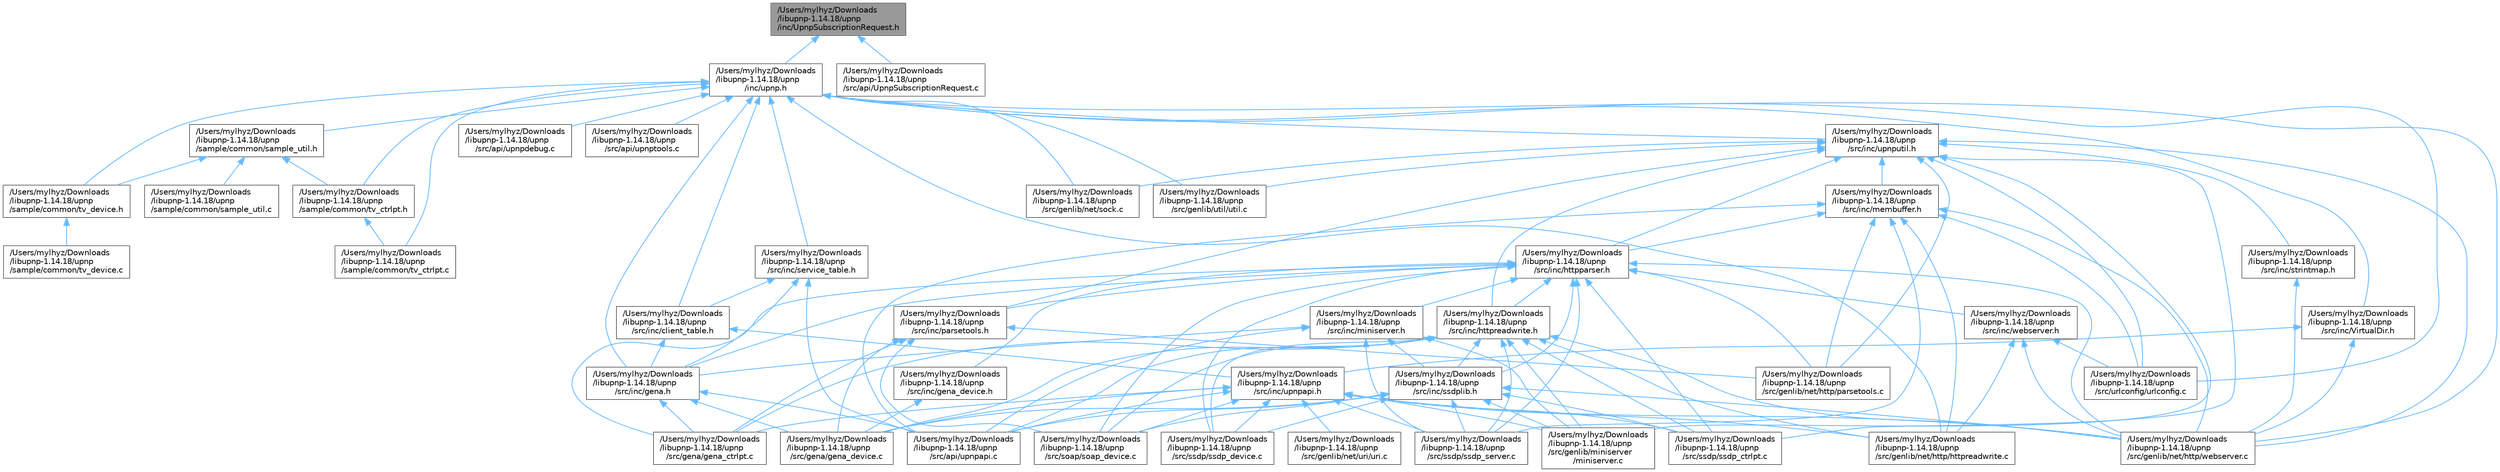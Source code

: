 digraph "/Users/mylhyz/Downloads/libupnp-1.14.18/upnp/inc/UpnpSubscriptionRequest.h"
{
 // LATEX_PDF_SIZE
  bgcolor="transparent";
  edge [fontname=Helvetica,fontsize=10,labelfontname=Helvetica,labelfontsize=10];
  node [fontname=Helvetica,fontsize=10,shape=box,height=0.2,width=0.4];
  Node1 [id="Node000001",label="/Users/mylhyz/Downloads\l/libupnp-1.14.18/upnp\l/inc/UpnpSubscriptionRequest.h",height=0.2,width=0.4,color="gray40", fillcolor="grey60", style="filled", fontcolor="black",tooltip="Header file for UpnpSubscriptionRequest methods."];
  Node1 -> Node2 [id="edge1_Node000001_Node000002",dir="back",color="steelblue1",style="solid",tooltip=" "];
  Node2 [id="Node000002",label="/Users/mylhyz/Downloads\l/libupnp-1.14.18/upnp\l/inc/upnp.h",height=0.2,width=0.4,color="grey40", fillcolor="white", style="filled",URL="$upnp_8h.html",tooltip=" "];
  Node2 -> Node3 [id="edge2_Node000002_Node000003",dir="back",color="steelblue1",style="solid",tooltip=" "];
  Node3 [id="Node000003",label="/Users/mylhyz/Downloads\l/libupnp-1.14.18/upnp\l/sample/common/sample_util.h",height=0.2,width=0.4,color="grey40", fillcolor="white", style="filled",URL="$sample__util_8h.html",tooltip=" "];
  Node3 -> Node4 [id="edge3_Node000003_Node000004",dir="back",color="steelblue1",style="solid",tooltip=" "];
  Node4 [id="Node000004",label="/Users/mylhyz/Downloads\l/libupnp-1.14.18/upnp\l/sample/common/sample_util.c",height=0.2,width=0.4,color="grey40", fillcolor="white", style="filled",URL="$sample__util_8c.html",tooltip=" "];
  Node3 -> Node5 [id="edge4_Node000003_Node000005",dir="back",color="steelblue1",style="solid",tooltip=" "];
  Node5 [id="Node000005",label="/Users/mylhyz/Downloads\l/libupnp-1.14.18/upnp\l/sample/common/tv_ctrlpt.h",height=0.2,width=0.4,color="grey40", fillcolor="white", style="filled",URL="$tv__ctrlpt_8h.html",tooltip=" "];
  Node5 -> Node6 [id="edge5_Node000005_Node000006",dir="back",color="steelblue1",style="solid",tooltip=" "];
  Node6 [id="Node000006",label="/Users/mylhyz/Downloads\l/libupnp-1.14.18/upnp\l/sample/common/tv_ctrlpt.c",height=0.2,width=0.4,color="grey40", fillcolor="white", style="filled",URL="$tv__ctrlpt_8c.html",tooltip=" "];
  Node3 -> Node7 [id="edge6_Node000003_Node000007",dir="back",color="steelblue1",style="solid",tooltip=" "];
  Node7 [id="Node000007",label="/Users/mylhyz/Downloads\l/libupnp-1.14.18/upnp\l/sample/common/tv_device.h",height=0.2,width=0.4,color="grey40", fillcolor="white", style="filled",URL="$tv__device_8h.html",tooltip=" "];
  Node7 -> Node8 [id="edge7_Node000007_Node000008",dir="back",color="steelblue1",style="solid",tooltip=" "];
  Node8 [id="Node000008",label="/Users/mylhyz/Downloads\l/libupnp-1.14.18/upnp\l/sample/common/tv_device.c",height=0.2,width=0.4,color="grey40", fillcolor="white", style="filled",URL="$tv__device_8c.html",tooltip=" "];
  Node2 -> Node6 [id="edge8_Node000002_Node000006",dir="back",color="steelblue1",style="solid",tooltip=" "];
  Node2 -> Node5 [id="edge9_Node000002_Node000005",dir="back",color="steelblue1",style="solid",tooltip=" "];
  Node2 -> Node7 [id="edge10_Node000002_Node000007",dir="back",color="steelblue1",style="solid",tooltip=" "];
  Node2 -> Node9 [id="edge11_Node000002_Node000009",dir="back",color="steelblue1",style="solid",tooltip=" "];
  Node9 [id="Node000009",label="/Users/mylhyz/Downloads\l/libupnp-1.14.18/upnp\l/src/api/upnpdebug.c",height=0.2,width=0.4,color="grey40", fillcolor="white", style="filled",URL="$upnpdebug_8c.html",tooltip=" "];
  Node2 -> Node10 [id="edge12_Node000002_Node000010",dir="back",color="steelblue1",style="solid",tooltip=" "];
  Node10 [id="Node000010",label="/Users/mylhyz/Downloads\l/libupnp-1.14.18/upnp\l/src/api/upnptools.c",height=0.2,width=0.4,color="grey40", fillcolor="white", style="filled",URL="$upnptools_8c.html",tooltip=" "];
  Node2 -> Node11 [id="edge13_Node000002_Node000011",dir="back",color="steelblue1",style="solid",tooltip=" "];
  Node11 [id="Node000011",label="/Users/mylhyz/Downloads\l/libupnp-1.14.18/upnp\l/src/genlib/net/http/httpreadwrite.c",height=0.2,width=0.4,color="grey40", fillcolor="white", style="filled",URL="$httpreadwrite_8c.html",tooltip=" "];
  Node2 -> Node12 [id="edge14_Node000002_Node000012",dir="back",color="steelblue1",style="solid",tooltip=" "];
  Node12 [id="Node000012",label="/Users/mylhyz/Downloads\l/libupnp-1.14.18/upnp\l/src/genlib/net/http/webserver.c",height=0.2,width=0.4,color="grey40", fillcolor="white", style="filled",URL="$webserver_8c.html",tooltip="Defines the Web Server and has functions to carry out operations of the Web Server."];
  Node2 -> Node13 [id="edge15_Node000002_Node000013",dir="back",color="steelblue1",style="solid",tooltip=" "];
  Node13 [id="Node000013",label="/Users/mylhyz/Downloads\l/libupnp-1.14.18/upnp\l/src/genlib/net/sock.c",height=0.2,width=0.4,color="grey40", fillcolor="white", style="filled",URL="$sock_8c.html",tooltip="Implements the sockets functionality."];
  Node2 -> Node14 [id="edge16_Node000002_Node000014",dir="back",color="steelblue1",style="solid",tooltip=" "];
  Node14 [id="Node000014",label="/Users/mylhyz/Downloads\l/libupnp-1.14.18/upnp\l/src/genlib/util/util.c",height=0.2,width=0.4,color="grey40", fillcolor="white", style="filled",URL="$util_8c.html",tooltip=" "];
  Node2 -> Node15 [id="edge17_Node000002_Node000015",dir="back",color="steelblue1",style="solid",tooltip=" "];
  Node15 [id="Node000015",label="/Users/mylhyz/Downloads\l/libupnp-1.14.18/upnp\l/src/inc/VirtualDir.h",height=0.2,width=0.4,color="grey40", fillcolor="white", style="filled",URL="$VirtualDir_8h_source.html",tooltip=" "];
  Node15 -> Node12 [id="edge18_Node000015_Node000012",dir="back",color="steelblue1",style="solid",tooltip=" "];
  Node15 -> Node16 [id="edge19_Node000015_Node000016",dir="back",color="steelblue1",style="solid",tooltip=" "];
  Node16 [id="Node000016",label="/Users/mylhyz/Downloads\l/libupnp-1.14.18/upnp\l/src/inc/upnpapi.h",height=0.2,width=0.4,color="grey40", fillcolor="white", style="filled",URL="$upnpapi_8h.html",tooltip=" "];
  Node16 -> Node17 [id="edge20_Node000016_Node000017",dir="back",color="steelblue1",style="solid",tooltip=" "];
  Node17 [id="Node000017",label="/Users/mylhyz/Downloads\l/libupnp-1.14.18/upnp\l/src/api/upnpapi.c",height=0.2,width=0.4,color="grey40", fillcolor="white", style="filled",URL="$upnpapi_8c.html",tooltip=" "];
  Node16 -> Node18 [id="edge21_Node000016_Node000018",dir="back",color="steelblue1",style="solid",tooltip=" "];
  Node18 [id="Node000018",label="/Users/mylhyz/Downloads\l/libupnp-1.14.18/upnp\l/src/gena/gena_ctrlpt.c",height=0.2,width=0.4,color="grey40", fillcolor="white", style="filled",URL="$gena__ctrlpt_8c.html",tooltip=" "];
  Node16 -> Node19 [id="edge22_Node000016_Node000019",dir="back",color="steelblue1",style="solid",tooltip=" "];
  Node19 [id="Node000019",label="/Users/mylhyz/Downloads\l/libupnp-1.14.18/upnp\l/src/gena/gena_device.c",height=0.2,width=0.4,color="grey40", fillcolor="white", style="filled",URL="$gena__device_8c.html",tooltip=" "];
  Node16 -> Node20 [id="edge23_Node000016_Node000020",dir="back",color="steelblue1",style="solid",tooltip=" "];
  Node20 [id="Node000020",label="/Users/mylhyz/Downloads\l/libupnp-1.14.18/upnp\l/src/genlib/miniserver\l/miniserver.c",height=0.2,width=0.4,color="grey40", fillcolor="white", style="filled",URL="$miniserver_8c.html",tooltip="Implements the functionality and utility functions used by the Miniserver module."];
  Node16 -> Node11 [id="edge24_Node000016_Node000011",dir="back",color="steelblue1",style="solid",tooltip=" "];
  Node16 -> Node12 [id="edge25_Node000016_Node000012",dir="back",color="steelblue1",style="solid",tooltip=" "];
  Node16 -> Node21 [id="edge26_Node000016_Node000021",dir="back",color="steelblue1",style="solid",tooltip=" "];
  Node21 [id="Node000021",label="/Users/mylhyz/Downloads\l/libupnp-1.14.18/upnp\l/src/genlib/net/uri/uri.c",height=0.2,width=0.4,color="grey40", fillcolor="white", style="filled",URL="$uri_8c.html",tooltip="Contains functions for uri, url parsing utility."];
  Node16 -> Node22 [id="edge27_Node000016_Node000022",dir="back",color="steelblue1",style="solid",tooltip=" "];
  Node22 [id="Node000022",label="/Users/mylhyz/Downloads\l/libupnp-1.14.18/upnp\l/src/soap/soap_device.c",height=0.2,width=0.4,color="grey40", fillcolor="white", style="filled",URL="$soap__device_8c.html",tooltip=" "];
  Node16 -> Node23 [id="edge28_Node000016_Node000023",dir="back",color="steelblue1",style="solid",tooltip=" "];
  Node23 [id="Node000023",label="/Users/mylhyz/Downloads\l/libupnp-1.14.18/upnp\l/src/ssdp/ssdp_ctrlpt.c",height=0.2,width=0.4,color="grey40", fillcolor="white", style="filled",URL="$ssdp__ctrlpt_8c.html",tooltip=" "];
  Node16 -> Node24 [id="edge29_Node000016_Node000024",dir="back",color="steelblue1",style="solid",tooltip=" "];
  Node24 [id="Node000024",label="/Users/mylhyz/Downloads\l/libupnp-1.14.18/upnp\l/src/ssdp/ssdp_device.c",height=0.2,width=0.4,color="grey40", fillcolor="white", style="filled",URL="$ssdp__device_8c.html",tooltip=" "];
  Node16 -> Node25 [id="edge30_Node000016_Node000025",dir="back",color="steelblue1",style="solid",tooltip=" "];
  Node25 [id="Node000025",label="/Users/mylhyz/Downloads\l/libupnp-1.14.18/upnp\l/src/ssdp/ssdp_server.c",height=0.2,width=0.4,color="grey40", fillcolor="white", style="filled",URL="$ssdp__server_8c.html",tooltip=" "];
  Node2 -> Node26 [id="edge31_Node000002_Node000026",dir="back",color="steelblue1",style="solid",tooltip=" "];
  Node26 [id="Node000026",label="/Users/mylhyz/Downloads\l/libupnp-1.14.18/upnp\l/src/inc/client_table.h",height=0.2,width=0.4,color="grey40", fillcolor="white", style="filled",URL="$client__table_8h.html",tooltip=" "];
  Node26 -> Node27 [id="edge32_Node000026_Node000027",dir="back",color="steelblue1",style="solid",tooltip=" "];
  Node27 [id="Node000027",label="/Users/mylhyz/Downloads\l/libupnp-1.14.18/upnp\l/src/inc/gena.h",height=0.2,width=0.4,color="grey40", fillcolor="white", style="filled",URL="$gena_8h.html",tooltip=" "];
  Node27 -> Node17 [id="edge33_Node000027_Node000017",dir="back",color="steelblue1",style="solid",tooltip=" "];
  Node27 -> Node18 [id="edge34_Node000027_Node000018",dir="back",color="steelblue1",style="solid",tooltip=" "];
  Node27 -> Node19 [id="edge35_Node000027_Node000019",dir="back",color="steelblue1",style="solid",tooltip=" "];
  Node26 -> Node16 [id="edge36_Node000026_Node000016",dir="back",color="steelblue1",style="solid",tooltip=" "];
  Node2 -> Node27 [id="edge37_Node000002_Node000027",dir="back",color="steelblue1",style="solid",tooltip=" "];
  Node2 -> Node28 [id="edge38_Node000002_Node000028",dir="back",color="steelblue1",style="solid",tooltip=" "];
  Node28 [id="Node000028",label="/Users/mylhyz/Downloads\l/libupnp-1.14.18/upnp\l/src/inc/service_table.h",height=0.2,width=0.4,color="grey40", fillcolor="white", style="filled",URL="$service__table_8h.html",tooltip=" "];
  Node28 -> Node17 [id="edge39_Node000028_Node000017",dir="back",color="steelblue1",style="solid",tooltip=" "];
  Node28 -> Node26 [id="edge40_Node000028_Node000026",dir="back",color="steelblue1",style="solid",tooltip=" "];
  Node28 -> Node27 [id="edge41_Node000028_Node000027",dir="back",color="steelblue1",style="solid",tooltip=" "];
  Node2 -> Node29 [id="edge42_Node000002_Node000029",dir="back",color="steelblue1",style="solid",tooltip=" "];
  Node29 [id="Node000029",label="/Users/mylhyz/Downloads\l/libupnp-1.14.18/upnp\l/src/inc/upnputil.h",height=0.2,width=0.4,color="grey40", fillcolor="white", style="filled",URL="$upnputil_8h.html",tooltip=" "];
  Node29 -> Node20 [id="edge43_Node000029_Node000020",dir="back",color="steelblue1",style="solid",tooltip=" "];
  Node29 -> Node30 [id="edge44_Node000029_Node000030",dir="back",color="steelblue1",style="solid",tooltip=" "];
  Node30 [id="Node000030",label="/Users/mylhyz/Downloads\l/libupnp-1.14.18/upnp\l/src/genlib/net/http/parsetools.c",height=0.2,width=0.4,color="grey40", fillcolor="white", style="filled",URL="$parsetools_8c.html",tooltip=" "];
  Node29 -> Node12 [id="edge45_Node000029_Node000012",dir="back",color="steelblue1",style="solid",tooltip=" "];
  Node29 -> Node13 [id="edge46_Node000029_Node000013",dir="back",color="steelblue1",style="solid",tooltip=" "];
  Node29 -> Node14 [id="edge47_Node000029_Node000014",dir="back",color="steelblue1",style="solid",tooltip=" "];
  Node29 -> Node31 [id="edge48_Node000029_Node000031",dir="back",color="steelblue1",style="solid",tooltip=" "];
  Node31 [id="Node000031",label="/Users/mylhyz/Downloads\l/libupnp-1.14.18/upnp\l/src/inc/httpparser.h",height=0.2,width=0.4,color="grey40", fillcolor="white", style="filled",URL="$httpparser_8h.html",tooltip=" "];
  Node31 -> Node18 [id="edge49_Node000031_Node000018",dir="back",color="steelblue1",style="solid",tooltip=" "];
  Node31 -> Node30 [id="edge50_Node000031_Node000030",dir="back",color="steelblue1",style="solid",tooltip=" "];
  Node31 -> Node12 [id="edge51_Node000031_Node000012",dir="back",color="steelblue1",style="solid",tooltip=" "];
  Node31 -> Node27 [id="edge52_Node000031_Node000027",dir="back",color="steelblue1",style="solid",tooltip=" "];
  Node31 -> Node32 [id="edge53_Node000031_Node000032",dir="back",color="steelblue1",style="solid",tooltip=" "];
  Node32 [id="Node000032",label="/Users/mylhyz/Downloads\l/libupnp-1.14.18/upnp\l/src/inc/gena_device.h",height=0.2,width=0.4,color="grey40", fillcolor="white", style="filled",URL="$gena__device_8h.html",tooltip=" "];
  Node32 -> Node19 [id="edge54_Node000032_Node000019",dir="back",color="steelblue1",style="solid",tooltip=" "];
  Node31 -> Node33 [id="edge55_Node000031_Node000033",dir="back",color="steelblue1",style="solid",tooltip=" "];
  Node33 [id="Node000033",label="/Users/mylhyz/Downloads\l/libupnp-1.14.18/upnp\l/src/inc/httpreadwrite.h",height=0.2,width=0.4,color="grey40", fillcolor="white", style="filled",URL="$httpreadwrite_8h_source.html",tooltip=" "];
  Node33 -> Node17 [id="edge56_Node000033_Node000017",dir="back",color="steelblue1",style="solid",tooltip=" "];
  Node33 -> Node18 [id="edge57_Node000033_Node000018",dir="back",color="steelblue1",style="solid",tooltip=" "];
  Node33 -> Node19 [id="edge58_Node000033_Node000019",dir="back",color="steelblue1",style="solid",tooltip=" "];
  Node33 -> Node20 [id="edge59_Node000033_Node000020",dir="back",color="steelblue1",style="solid",tooltip=" "];
  Node33 -> Node11 [id="edge60_Node000033_Node000011",dir="back",color="steelblue1",style="solid",tooltip=" "];
  Node33 -> Node12 [id="edge61_Node000033_Node000012",dir="back",color="steelblue1",style="solid",tooltip=" "];
  Node33 -> Node34 [id="edge62_Node000033_Node000034",dir="back",color="steelblue1",style="solid",tooltip=" "];
  Node34 [id="Node000034",label="/Users/mylhyz/Downloads\l/libupnp-1.14.18/upnp\l/src/inc/ssdplib.h",height=0.2,width=0.4,color="grey40", fillcolor="white", style="filled",URL="$ssdplib_8h.html",tooltip=" "];
  Node34 -> Node17 [id="edge63_Node000034_Node000017",dir="back",color="steelblue1",style="solid",tooltip=" "];
  Node34 -> Node19 [id="edge64_Node000034_Node000019",dir="back",color="steelblue1",style="solid",tooltip=" "];
  Node34 -> Node20 [id="edge65_Node000034_Node000020",dir="back",color="steelblue1",style="solid",tooltip=" "];
  Node34 -> Node12 [id="edge66_Node000034_Node000012",dir="back",color="steelblue1",style="solid",tooltip=" "];
  Node34 -> Node22 [id="edge67_Node000034_Node000022",dir="back",color="steelblue1",style="solid",tooltip=" "];
  Node34 -> Node23 [id="edge68_Node000034_Node000023",dir="back",color="steelblue1",style="solid",tooltip=" "];
  Node34 -> Node24 [id="edge69_Node000034_Node000024",dir="back",color="steelblue1",style="solid",tooltip=" "];
  Node34 -> Node25 [id="edge70_Node000034_Node000025",dir="back",color="steelblue1",style="solid",tooltip=" "];
  Node33 -> Node22 [id="edge71_Node000033_Node000022",dir="back",color="steelblue1",style="solid",tooltip=" "];
  Node33 -> Node23 [id="edge72_Node000033_Node000023",dir="back",color="steelblue1",style="solid",tooltip=" "];
  Node33 -> Node24 [id="edge73_Node000033_Node000024",dir="back",color="steelblue1",style="solid",tooltip=" "];
  Node33 -> Node25 [id="edge74_Node000033_Node000025",dir="back",color="steelblue1",style="solid",tooltip=" "];
  Node31 -> Node35 [id="edge75_Node000031_Node000035",dir="back",color="steelblue1",style="solid",tooltip=" "];
  Node35 [id="Node000035",label="/Users/mylhyz/Downloads\l/libupnp-1.14.18/upnp\l/src/inc/miniserver.h",height=0.2,width=0.4,color="grey40", fillcolor="white", style="filled",URL="$miniserver_8h.html",tooltip=" "];
  Node35 -> Node17 [id="edge76_Node000035_Node000017",dir="back",color="steelblue1",style="solid",tooltip=" "];
  Node35 -> Node20 [id="edge77_Node000035_Node000020",dir="back",color="steelblue1",style="solid",tooltip=" "];
  Node35 -> Node27 [id="edge78_Node000035_Node000027",dir="back",color="steelblue1",style="solid",tooltip=" "];
  Node35 -> Node34 [id="edge79_Node000035_Node000034",dir="back",color="steelblue1",style="solid",tooltip=" "];
  Node35 -> Node25 [id="edge80_Node000035_Node000025",dir="back",color="steelblue1",style="solid",tooltip=" "];
  Node31 -> Node36 [id="edge81_Node000031_Node000036",dir="back",color="steelblue1",style="solid",tooltip=" "];
  Node36 [id="Node000036",label="/Users/mylhyz/Downloads\l/libupnp-1.14.18/upnp\l/src/inc/parsetools.h",height=0.2,width=0.4,color="grey40", fillcolor="white", style="filled",URL="$parsetools_8h.html",tooltip=" "];
  Node36 -> Node18 [id="edge82_Node000036_Node000018",dir="back",color="steelblue1",style="solid",tooltip=" "];
  Node36 -> Node19 [id="edge83_Node000036_Node000019",dir="back",color="steelblue1",style="solid",tooltip=" "];
  Node36 -> Node30 [id="edge84_Node000036_Node000030",dir="back",color="steelblue1",style="solid",tooltip=" "];
  Node36 -> Node22 [id="edge85_Node000036_Node000022",dir="back",color="steelblue1",style="solid",tooltip=" "];
  Node31 -> Node34 [id="edge86_Node000031_Node000034",dir="back",color="steelblue1",style="solid",tooltip=" "];
  Node31 -> Node37 [id="edge87_Node000031_Node000037",dir="back",color="steelblue1",style="solid",tooltip=" "];
  Node37 [id="Node000037",label="/Users/mylhyz/Downloads\l/libupnp-1.14.18/upnp\l/src/inc/webserver.h",height=0.2,width=0.4,color="grey40", fillcolor="white", style="filled",URL="$webserver_8h_source.html",tooltip=" "];
  Node37 -> Node11 [id="edge88_Node000037_Node000011",dir="back",color="steelblue1",style="solid",tooltip=" "];
  Node37 -> Node12 [id="edge89_Node000037_Node000012",dir="back",color="steelblue1",style="solid",tooltip=" "];
  Node37 -> Node38 [id="edge90_Node000037_Node000038",dir="back",color="steelblue1",style="solid",tooltip=" "];
  Node38 [id="Node000038",label="/Users/mylhyz/Downloads\l/libupnp-1.14.18/upnp\l/src/urlconfig/urlconfig.c",height=0.2,width=0.4,color="grey40", fillcolor="white", style="filled",URL="$urlconfig_8c.html",tooltip=" "];
  Node31 -> Node22 [id="edge91_Node000031_Node000022",dir="back",color="steelblue1",style="solid",tooltip=" "];
  Node31 -> Node23 [id="edge92_Node000031_Node000023",dir="back",color="steelblue1",style="solid",tooltip=" "];
  Node31 -> Node24 [id="edge93_Node000031_Node000024",dir="back",color="steelblue1",style="solid",tooltip=" "];
  Node31 -> Node25 [id="edge94_Node000031_Node000025",dir="back",color="steelblue1",style="solid",tooltip=" "];
  Node29 -> Node33 [id="edge95_Node000029_Node000033",dir="back",color="steelblue1",style="solid",tooltip=" "];
  Node29 -> Node39 [id="edge96_Node000029_Node000039",dir="back",color="steelblue1",style="solid",tooltip=" "];
  Node39 [id="Node000039",label="/Users/mylhyz/Downloads\l/libupnp-1.14.18/upnp\l/src/inc/membuffer.h",height=0.2,width=0.4,color="grey40", fillcolor="white", style="filled",URL="$membuffer_8h.html",tooltip=" "];
  Node39 -> Node17 [id="edge97_Node000039_Node000017",dir="back",color="steelblue1",style="solid",tooltip=" "];
  Node39 -> Node11 [id="edge98_Node000039_Node000011",dir="back",color="steelblue1",style="solid",tooltip=" "];
  Node39 -> Node30 [id="edge99_Node000039_Node000030",dir="back",color="steelblue1",style="solid",tooltip=" "];
  Node39 -> Node12 [id="edge100_Node000039_Node000012",dir="back",color="steelblue1",style="solid",tooltip=" "];
  Node39 -> Node31 [id="edge101_Node000039_Node000031",dir="back",color="steelblue1",style="solid",tooltip=" "];
  Node39 -> Node25 [id="edge102_Node000039_Node000025",dir="back",color="steelblue1",style="solid",tooltip=" "];
  Node39 -> Node38 [id="edge103_Node000039_Node000038",dir="back",color="steelblue1",style="solid",tooltip=" "];
  Node29 -> Node36 [id="edge104_Node000029_Node000036",dir="back",color="steelblue1",style="solid",tooltip=" "];
  Node29 -> Node40 [id="edge105_Node000029_Node000040",dir="back",color="steelblue1",style="solid",tooltip=" "];
  Node40 [id="Node000040",label="/Users/mylhyz/Downloads\l/libupnp-1.14.18/upnp\l/src/inc/strintmap.h",height=0.2,width=0.4,color="grey40", fillcolor="white", style="filled",URL="$strintmap_8h_source.html",tooltip=" "];
  Node40 -> Node12 [id="edge106_Node000040_Node000012",dir="back",color="steelblue1",style="solid",tooltip=" "];
  Node29 -> Node23 [id="edge107_Node000029_Node000023",dir="back",color="steelblue1",style="solid",tooltip=" "];
  Node29 -> Node38 [id="edge108_Node000029_Node000038",dir="back",color="steelblue1",style="solid",tooltip=" "];
  Node2 -> Node38 [id="edge109_Node000002_Node000038",dir="back",color="steelblue1",style="solid",tooltip=" "];
  Node1 -> Node41 [id="edge110_Node000001_Node000041",dir="back",color="steelblue1",style="solid",tooltip=" "];
  Node41 [id="Node000041",label="/Users/mylhyz/Downloads\l/libupnp-1.14.18/upnp\l/src/api/UpnpSubscriptionRequest.c",height=0.2,width=0.4,color="grey40", fillcolor="white", style="filled",URL="$UpnpSubscriptionRequest_8c.html",tooltip="Source file for UpnpSubscriptionRequest methods."];
}

